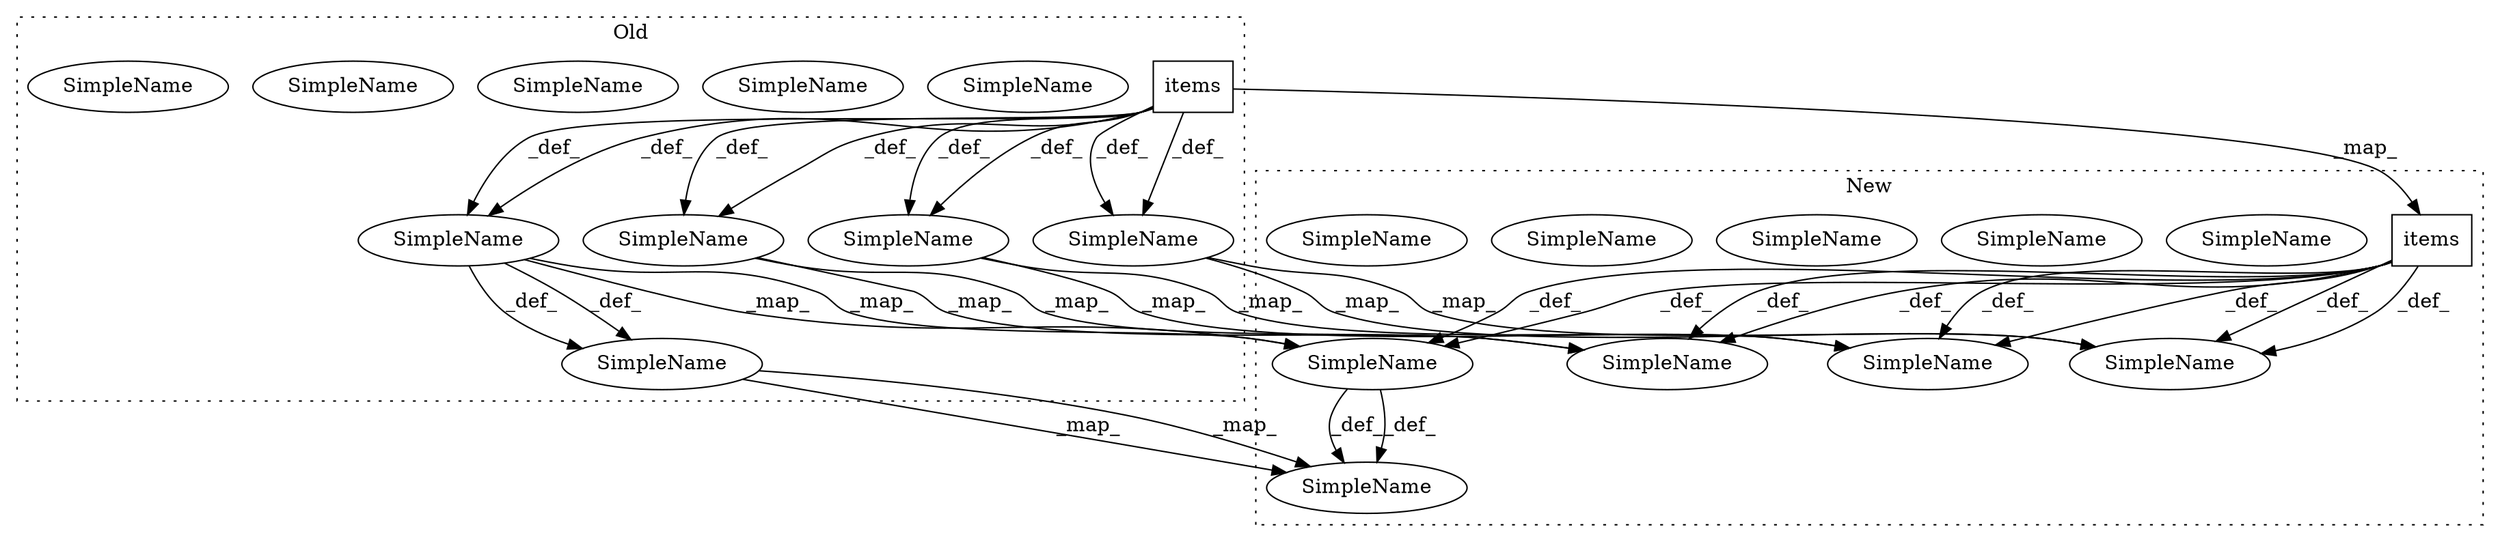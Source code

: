digraph G {
subgraph cluster0 {
1 [label="items" a="32" s="38278" l="7" shape="box"];
3 [label="SimpleName" a="42" s="39928" l="1" shape="ellipse"];
6 [label="SimpleName" a="42" s="39928" l="1" shape="ellipse"];
7 [label="SimpleName" a="42" s="39938" l="13" shape="ellipse"];
10 [label="SimpleName" a="42" s="39938" l="13" shape="ellipse"];
11 [label="SimpleName" a="42" s="39742" l="1" shape="ellipse"];
14 [label="SimpleName" a="42" s="39742" l="1" shape="ellipse"];
15 [label="SimpleName" a="42" s="38919" l="6" shape="ellipse"];
18 [label="SimpleName" a="42" s="38919" l="6" shape="ellipse"];
19 [label="SimpleName" a="42" s="38260" l="4" shape="ellipse"];
22 [label="SimpleName" a="42" s="38260" l="4" shape="ellipse"];
label = "Old";
style="dotted";
}
subgraph cluster1 {
2 [label="items" a="32" s="38400" l="7" shape="box"];
4 [label="SimpleName" a="42" s="40059" l="1" shape="ellipse"];
5 [label="SimpleName" a="42" s="40059" l="1" shape="ellipse"];
8 [label="SimpleName" a="42" s="40069" l="13" shape="ellipse"];
9 [label="SimpleName" a="42" s="40069" l="13" shape="ellipse"];
12 [label="SimpleName" a="42" s="39873" l="1" shape="ellipse"];
13 [label="SimpleName" a="42" s="39873" l="1" shape="ellipse"];
16 [label="SimpleName" a="42" s="39050" l="6" shape="ellipse"];
17 [label="SimpleName" a="42" s="39050" l="6" shape="ellipse"];
20 [label="SimpleName" a="42" s="38375" l="4" shape="ellipse"];
21 [label="SimpleName" a="42" s="38375" l="4" shape="ellipse"];
label = "New";
style="dotted";
}
1 -> 6 [label="_def_"];
1 -> 2 [label="_map_"];
1 -> 22 [label="_def_"];
1 -> 6 [label="_def_"];
1 -> 14 [label="_def_"];
1 -> 18 [label="_def_"];
1 -> 22 [label="_def_"];
1 -> 14 [label="_def_"];
1 -> 18 [label="_def_"];
2 -> 5 [label="_def_"];
2 -> 17 [label="_def_"];
2 -> 13 [label="_def_"];
2 -> 5 [label="_def_"];
2 -> 17 [label="_def_"];
2 -> 21 [label="_def_"];
2 -> 13 [label="_def_"];
2 -> 21 [label="_def_"];
5 -> 9 [label="_def_"];
5 -> 9 [label="_def_"];
6 -> 5 [label="_map_"];
6 -> 10 [label="_def_"];
6 -> 10 [label="_def_"];
6 -> 5 [label="_map_"];
10 -> 9 [label="_map_"];
10 -> 9 [label="_map_"];
14 -> 13 [label="_map_"];
14 -> 13 [label="_map_"];
18 -> 17 [label="_map_"];
18 -> 17 [label="_map_"];
22 -> 21 [label="_map_"];
22 -> 21 [label="_map_"];
}
